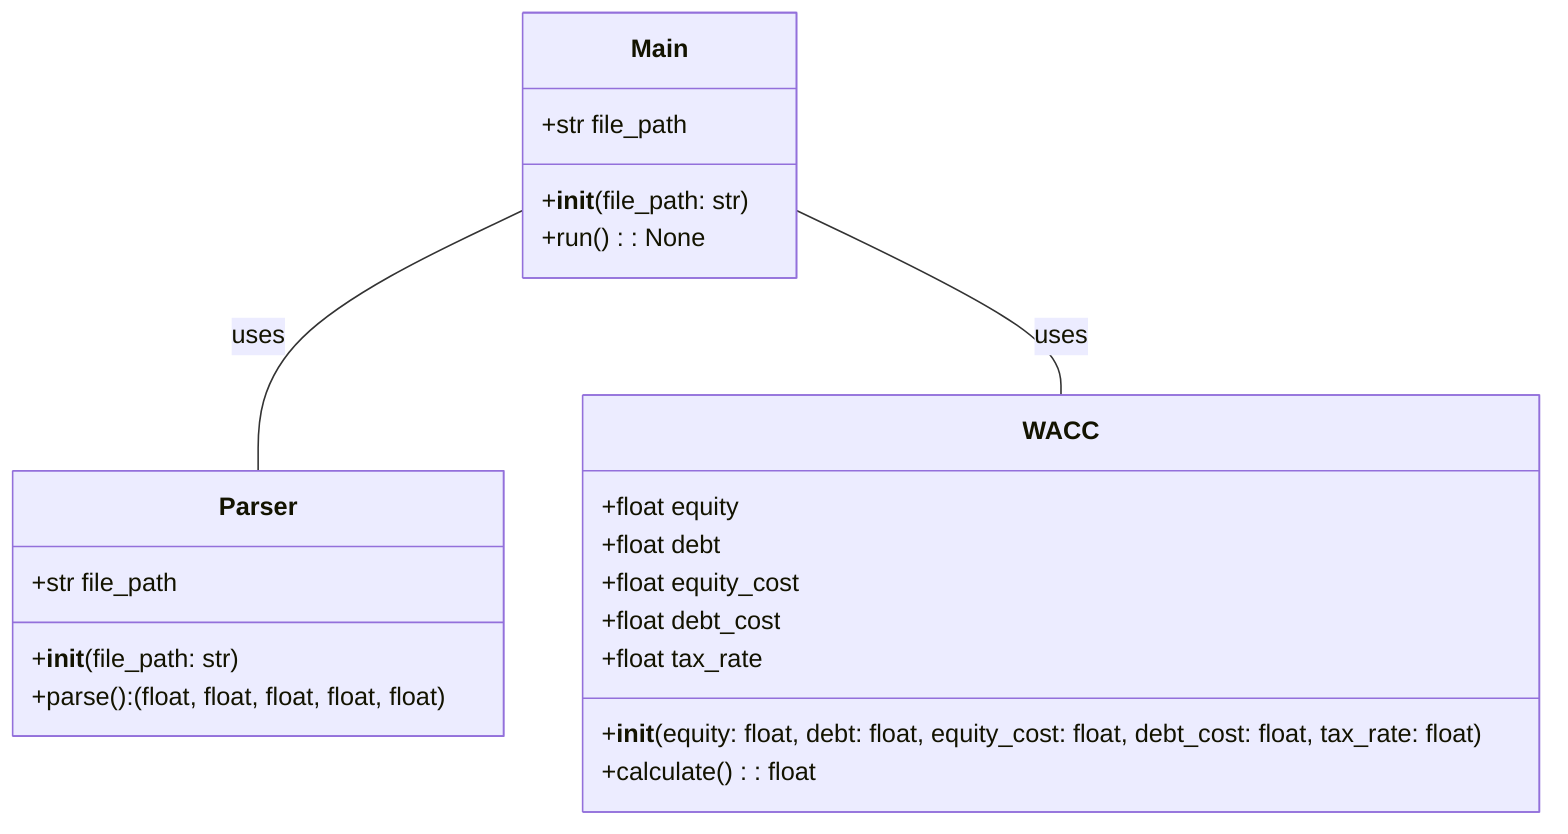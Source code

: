 classDiagram
    class WACC{
        +float equity
        +float debt
        +float equity_cost
        +float debt_cost
        +float tax_rate
        +__init__(equity: float, debt: float, equity_cost: float, debt_cost: float, tax_rate: float)
        +calculate(): float
    }
    class Parser{
        +str file_path
        +__init__(file_path: str)
        +parse(): (float, float, float, float, float)
    }
    class Main{
        +str file_path
        +__init__(file_path: str)
        +run(): None
    }
    Main -- Parser: uses
    Main -- WACC: uses
